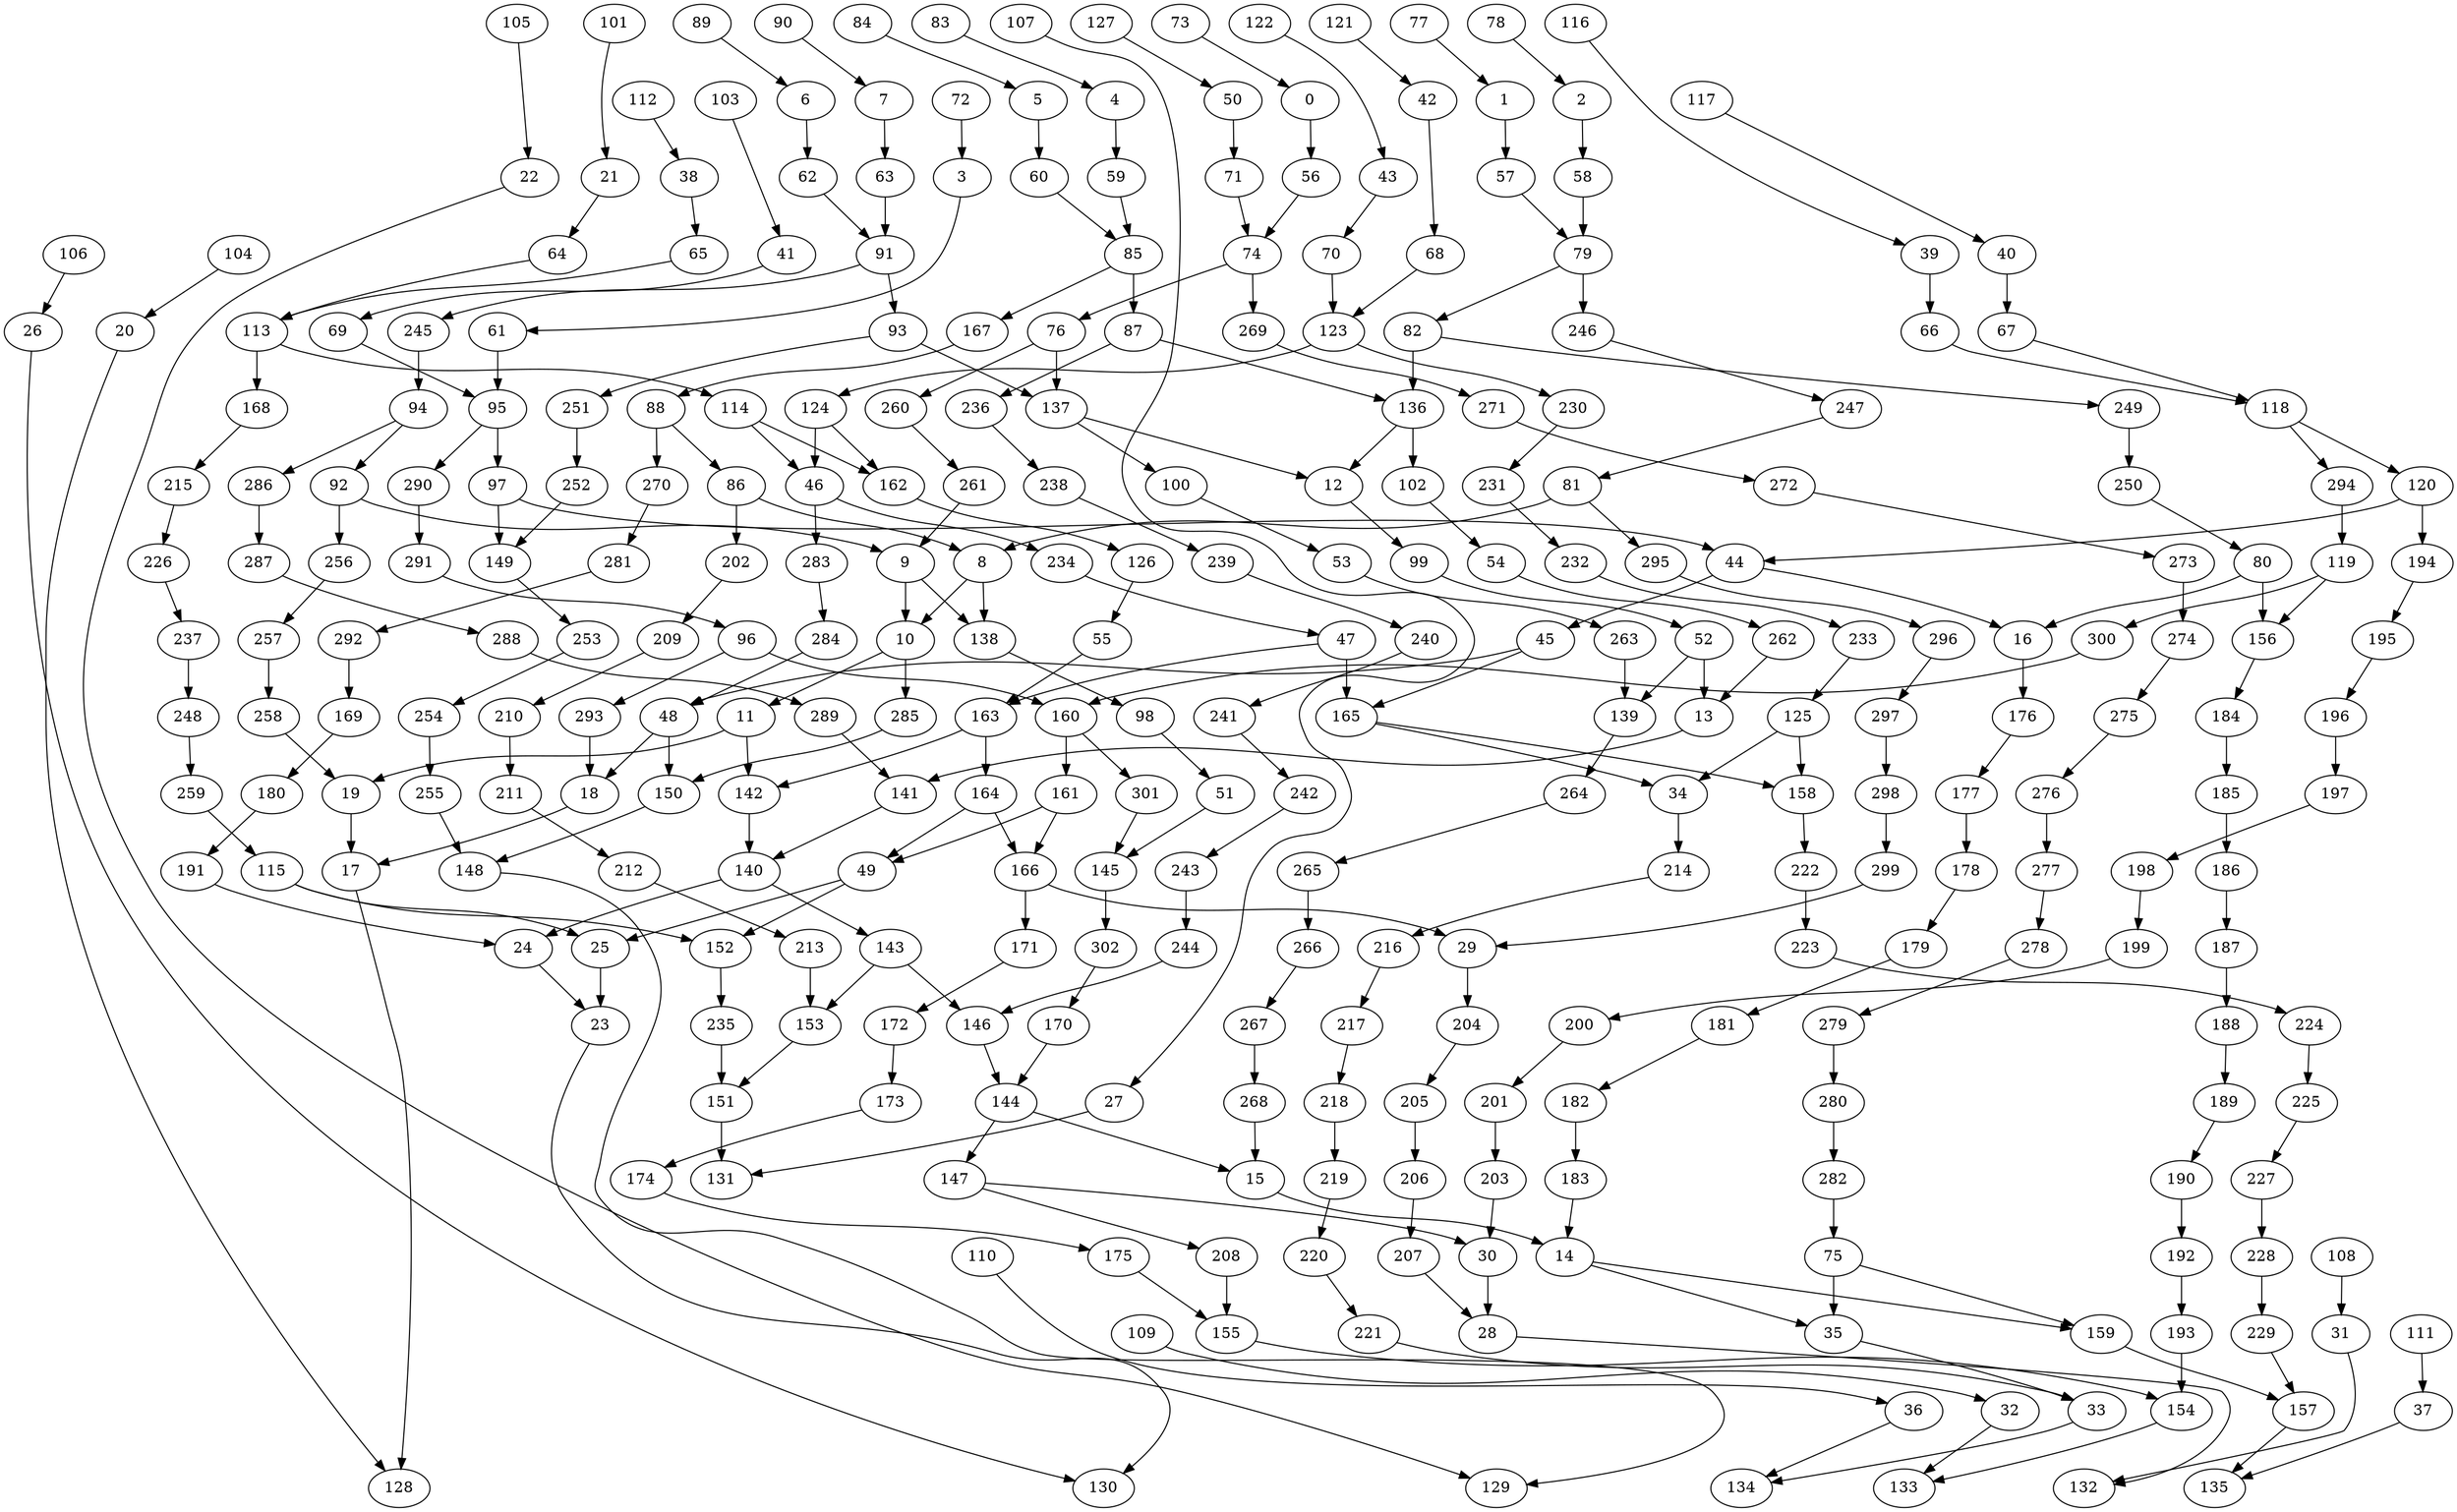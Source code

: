 digraph g {
0;
1;
2;
3;
4;
5;
6;
7;
8;
9;
10;
11;
12;
13;
14;
15;
16;
17;
18;
19;
20;
21;
22;
23;
24;
25;
26;
27;
28;
29;
30;
31;
32;
33;
34;
35;
36;
37;
38;
39;
40;
41;
42;
43;
44;
45;
46;
47;
48;
49;
50;
51;
52;
53;
54;
55;
56;
57;
58;
59;
60;
61;
62;
63;
64;
65;
66;
67;
68;
69;
70;
71;
72;
73;
74;
75;
76;
77;
78;
79;
80;
81;
82;
83;
84;
85;
86;
87;
88;
89;
90;
91;
92;
93;
94;
95;
96;
97;
98;
99;
100;
101;
102;
103;
104;
105;
106;
107;
108;
109;
110;
111;
112;
113;
114;
115;
116;
117;
118;
119;
120;
121;
122;
123;
124;
125;
126;
127;
128;
129;
130;
131;
132;
133;
134;
135;
136;
137;
138;
139;
140;
141;
142;
143;
144;
145;
146;
147;
148;
149;
150;
151;
152;
153;
154;
155;
156;
157;
158;
159;
160;
161;
162;
163;
164;
165;
166;
167;
168;
169;
170;
171;
172;
173;
174;
175;
176;
177;
178;
179;
180;
181;
182;
183;
184;
185;
186;
187;
188;
189;
190;
191;
192;
193;
194;
195;
196;
197;
198;
199;
200;
201;
202;
203;
204;
205;
206;
207;
208;
209;
210;
211;
212;
213;
214;
215;
216;
217;
218;
219;
220;
221;
222;
223;
224;
225;
226;
227;
228;
229;
230;
231;
232;
233;
234;
235;
236;
237;
238;
239;
240;
241;
242;
243;
244;
245;
246;
247;
248;
249;
250;
251;
252;
253;
254;
255;
256;
257;
258;
259;
260;
261;
262;
263;
264;
265;
266;
267;
268;
269;
270;
271;
272;
273;
274;
275;
276;
277;
278;
279;
280;
281;
282;
283;
284;
285;
286;
287;
288;
289;
290;
291;
292;
293;
294;
295;
296;
297;
298;
299;
300;
301;
302;
0 -> 56 [weight=0];
1 -> 57 [weight=0];
2 -> 58 [weight=0];
3 -> 61 [weight=0];
4 -> 59 [weight=0];
5 -> 60 [weight=0];
6 -> 62 [weight=0];
7 -> 63 [weight=0];
8 -> 10 [weight=0];
8 -> 138 [weight=0];
9 -> 138 [weight=2];
9 -> 10 [weight=2];
10 -> 285 [weight=3];
10 -> 11 [weight=0];
11 -> 142 [weight=5];
11 -> 19 [weight=1];
12 -> 99 [weight=2];
13 -> 141 [weight=2];
14 -> 35 [weight=0];
14 -> 159 [weight=0];
15 -> 14 [weight=6];
16 -> 176 [weight=4];
17 -> 128 [weight=0];
18 -> 17 [weight=1];
19 -> 17 [weight=5];
20 -> 128 [weight=0];
21 -> 64 [weight=0];
22 -> 129 [weight=0];
23 -> 130 [weight=0];
24 -> 23 [weight=1];
25 -> 23 [weight=1];
26 -> 130 [weight=0];
27 -> 131 [weight=0];
28 -> 132 [weight=0];
29 -> 204 [weight=1];
30 -> 28 [weight=2];
31 -> 132 [weight=0];
32 -> 133 [weight=0];
33 -> 134 [weight=0];
34 -> 214 [weight=4];
35 -> 33 [weight=0];
36 -> 134 [weight=0];
37 -> 135 [weight=0];
38 -> 65 [weight=0];
39 -> 66 [weight=0];
40 -> 67 [weight=1];
41 -> 69 [weight=0];
42 -> 68 [weight=0];
43 -> 70 [weight=0];
44 -> 45 [weight=5];
44 -> 16 [weight=0];
45 -> 165 [weight=1];
45 -> 48 [weight=0];
46 -> 283 [weight=0];
46 -> 234 [weight=0];
47 -> 163 [weight=0];
47 -> 165 [weight=5];
48 -> 18 [weight=0];
48 -> 150 [weight=2];
49 -> 152 [weight=0];
49 -> 25 [weight=1];
50 -> 71 [weight=0];
51 -> 145 [weight=0];
52 -> 139 [weight=0];
52 -> 13 [weight=1];
53 -> 263 [weight=0];
54 -> 262 [weight=0];
55 -> 163 [weight=0];
56 -> 74 [weight=0];
57 -> 79 [weight=0];
58 -> 79 [weight=4];
59 -> 85 [weight=0];
60 -> 85 [weight=0];
61 -> 95 [weight=1];
62 -> 91 [weight=0];
63 -> 91 [weight=3];
64 -> 113 [weight=0];
65 -> 113 [weight=0];
66 -> 118 [weight=0];
67 -> 118 [weight=0];
68 -> 123 [weight=0];
69 -> 95 [weight=0];
70 -> 123 [weight=0];
71 -> 74 [weight=0];
72 -> 3 [weight=0];
73 -> 0 [weight=0];
74 -> 76 [weight=1];
74 -> 269 [weight=1];
75 -> 35 [weight=2];
75 -> 159 [weight=0];
76 -> 260 [weight=0];
76 -> 137 [weight=2];
77 -> 1 [weight=0];
78 -> 2 [weight=0];
79 -> 246 [weight=1];
79 -> 82 [weight=0];
80 -> 16 [weight=0];
80 -> 156 [weight=2];
81 -> 8 [weight=2];
81 -> 295 [weight=0];
82 -> 136 [weight=3];
82 -> 249 [weight=0];
83 -> 4 [weight=0];
84 -> 5 [weight=0];
85 -> 167 [weight=0];
85 -> 87 [weight=3];
86 -> 8 [weight=0];
86 -> 202 [weight=1];
87 -> 236 [weight=4];
87 -> 136 [weight=0];
88 -> 270 [weight=0];
88 -> 86 [weight=1];
89 -> 6 [weight=0];
90 -> 7 [weight=0];
91 -> 93 [weight=1];
91 -> 245 [weight=1];
92 -> 9 [weight=0];
92 -> 256 [weight=1];
93 -> 251 [weight=1];
93 -> 137 [weight=9];
94 -> 286 [weight=1];
94 -> 92 [weight=0];
95 -> 290 [weight=0];
95 -> 97 [weight=1];
96 -> 293 [weight=0];
96 -> 160 [weight=5];
97 -> 149 [weight=1];
97 -> 44 [weight=0];
98 -> 51 [weight=1];
99 -> 52 [weight=0];
100 -> 53 [weight=0];
101 -> 21 [weight=0];
102 -> 54 [weight=0];
103 -> 41 [weight=0];
104 -> 20 [weight=0];
105 -> 22 [weight=0];
106 -> 26 [weight=0];
107 -> 27 [weight=0];
108 -> 31 [weight=0];
109 -> 32 [weight=0];
110 -> 36 [weight=0];
111 -> 37 [weight=0];
112 -> 38 [weight=0];
113 -> 168 [weight=3];
113 -> 114 [weight=1];
114 -> 46 [weight=0];
114 -> 162 [weight=0];
115 -> 152 [weight=1];
115 -> 25 [weight=0];
116 -> 39 [weight=0];
117 -> 40 [weight=0];
118 -> 120 [weight=0];
118 -> 294 [weight=0];
119 -> 300 [weight=0];
119 -> 156 [weight=0];
120 -> 44 [weight=1];
120 -> 194 [weight=1];
121 -> 42 [weight=0];
122 -> 43 [weight=0];
123 -> 230 [weight=0];
123 -> 124 [weight=1];
124 -> 162 [weight=0];
124 -> 46 [weight=2];
125 -> 34 [weight=0];
125 -> 158 [weight=0];
126 -> 55 [weight=0];
127 -> 50 [weight=0];
136 -> 12 [weight=0];
136 -> 102 [weight=1];
137 -> 100 [weight=1];
137 -> 12 [weight=1];
138 -> 98 [weight=0];
139 -> 264 [weight=0];
140 -> 24 [weight=0];
140 -> 143 [weight=1];
141 -> 140 [weight=0];
142 -> 140 [weight=2];
143 -> 153 [weight=2];
143 -> 146 [weight=1];
144 -> 15 [weight=0];
144 -> 147 [weight=0];
145 -> 302 [weight=1];
146 -> 144 [weight=1];
147 -> 208 [weight=0];
147 -> 30 [weight=0];
148 -> 129 [weight=0];
149 -> 253 [weight=0];
150 -> 148 [weight=0];
151 -> 131 [weight=1];
152 -> 235 [weight=0];
153 -> 151 [weight=0];
154 -> 133 [weight=0];
155 -> 154 [weight=0];
156 -> 184 [weight=0];
157 -> 135 [weight=0];
158 -> 222 [weight=0];
159 -> 157 [weight=1];
160 -> 301 [weight=1];
160 -> 161 [weight=4];
161 -> 166 [weight=2];
161 -> 49 [weight=0];
162 -> 126 [weight=0];
163 -> 142 [weight=0];
163 -> 164 [weight=2];
164 -> 49 [weight=1];
164 -> 166 [weight=1];
165 -> 34 [weight=0];
165 -> 158 [weight=0];
166 -> 29 [weight=3];
166 -> 171 [weight=3];
167 -> 88 [weight=0];
168 -> 215 [weight=1];
169 -> 180 [weight=0];
170 -> 144 [weight=1];
171 -> 172 [weight=0];
172 -> 173 [weight=0];
173 -> 174 [weight=0];
174 -> 175 [weight=0];
175 -> 155 [weight=0];
176 -> 177 [weight=0];
177 -> 178 [weight=0];
178 -> 179 [weight=0];
179 -> 181 [weight=0];
180 -> 191 [weight=0];
181 -> 182 [weight=0];
182 -> 183 [weight=1];
183 -> 14 [weight=5];
184 -> 185 [weight=2];
185 -> 186 [weight=2];
186 -> 187 [weight=1];
187 -> 188 [weight=1];
188 -> 189 [weight=0];
189 -> 190 [weight=0];
190 -> 192 [weight=3];
191 -> 24 [weight=0];
192 -> 193 [weight=0];
193 -> 154 [weight=2];
194 -> 195 [weight=0];
195 -> 196 [weight=0];
196 -> 197 [weight=4];
197 -> 198 [weight=0];
198 -> 199 [weight=0];
199 -> 200 [weight=0];
200 -> 201 [weight=0];
201 -> 203 [weight=0];
202 -> 209 [weight=0];
203 -> 30 [weight=0];
204 -> 205 [weight=0];
205 -> 206 [weight=1];
206 -> 207 [weight=1];
207 -> 28 [weight=0];
208 -> 155 [weight=3];
209 -> 210 [weight=0];
210 -> 211 [weight=2];
211 -> 212 [weight=0];
212 -> 213 [weight=0];
213 -> 153 [weight=3];
214 -> 216 [weight=0];
215 -> 226 [weight=0];
216 -> 217 [weight=0];
217 -> 218 [weight=0];
218 -> 219 [weight=0];
219 -> 220 [weight=0];
220 -> 221 [weight=0];
221 -> 33 [weight=0];
222 -> 223 [weight=1];
223 -> 224 [weight=0];
224 -> 225 [weight=0];
225 -> 227 [weight=0];
226 -> 237 [weight=0];
227 -> 228 [weight=0];
228 -> 229 [weight=0];
229 -> 157 [weight=0];
230 -> 231 [weight=1];
231 -> 232 [weight=0];
232 -> 233 [weight=1];
233 -> 125 [weight=0];
234 -> 47 [weight=0];
235 -> 151 [weight=2];
236 -> 238 [weight=0];
237 -> 248 [weight=0];
238 -> 239 [weight=0];
239 -> 240 [weight=0];
240 -> 241 [weight=0];
241 -> 242 [weight=1];
242 -> 243 [weight=0];
243 -> 244 [weight=0];
244 -> 146 [weight=0];
245 -> 94 [weight=2];
246 -> 247 [weight=0];
247 -> 81 [weight=0];
248 -> 259 [weight=0];
249 -> 250 [weight=3];
250 -> 80 [weight=0];
251 -> 252 [weight=0];
252 -> 149 [weight=0];
253 -> 254 [weight=0];
254 -> 255 [weight=0];
255 -> 148 [weight=0];
256 -> 257 [weight=0];
257 -> 258 [weight=0];
258 -> 19 [weight=0];
259 -> 115 [weight=1];
260 -> 261 [weight=1];
261 -> 9 [weight=0];
262 -> 13 [weight=0];
263 -> 139 [weight=2];
264 -> 265 [weight=0];
265 -> 266 [weight=3];
266 -> 267 [weight=0];
267 -> 268 [weight=2];
268 -> 15 [weight=1];
269 -> 271 [weight=0];
270 -> 281 [weight=0];
271 -> 272 [weight=0];
272 -> 273 [weight=0];
273 -> 274 [weight=0];
274 -> 275 [weight=0];
275 -> 276 [weight=0];
276 -> 277 [weight=2];
277 -> 278 [weight=0];
278 -> 279 [weight=0];
279 -> 280 [weight=7];
280 -> 282 [weight=1];
281 -> 292 [weight=0];
282 -> 75 [weight=1];
283 -> 284 [weight=0];
284 -> 48 [weight=4];
285 -> 150 [weight=4];
286 -> 287 [weight=3];
287 -> 288 [weight=0];
288 -> 289 [weight=1];
289 -> 141 [weight=0];
290 -> 291 [weight=0];
291 -> 96 [weight=0];
292 -> 169 [weight=2];
293 -> 18 [weight=2];
294 -> 119 [weight=1];
295 -> 296 [weight=0];
296 -> 297 [weight=0];
297 -> 298 [weight=3];
298 -> 299 [weight=0];
299 -> 29 [weight=0];
300 -> 160 [weight=4];
301 -> 145 [weight=0];
302 -> 170 [weight=1];
}
